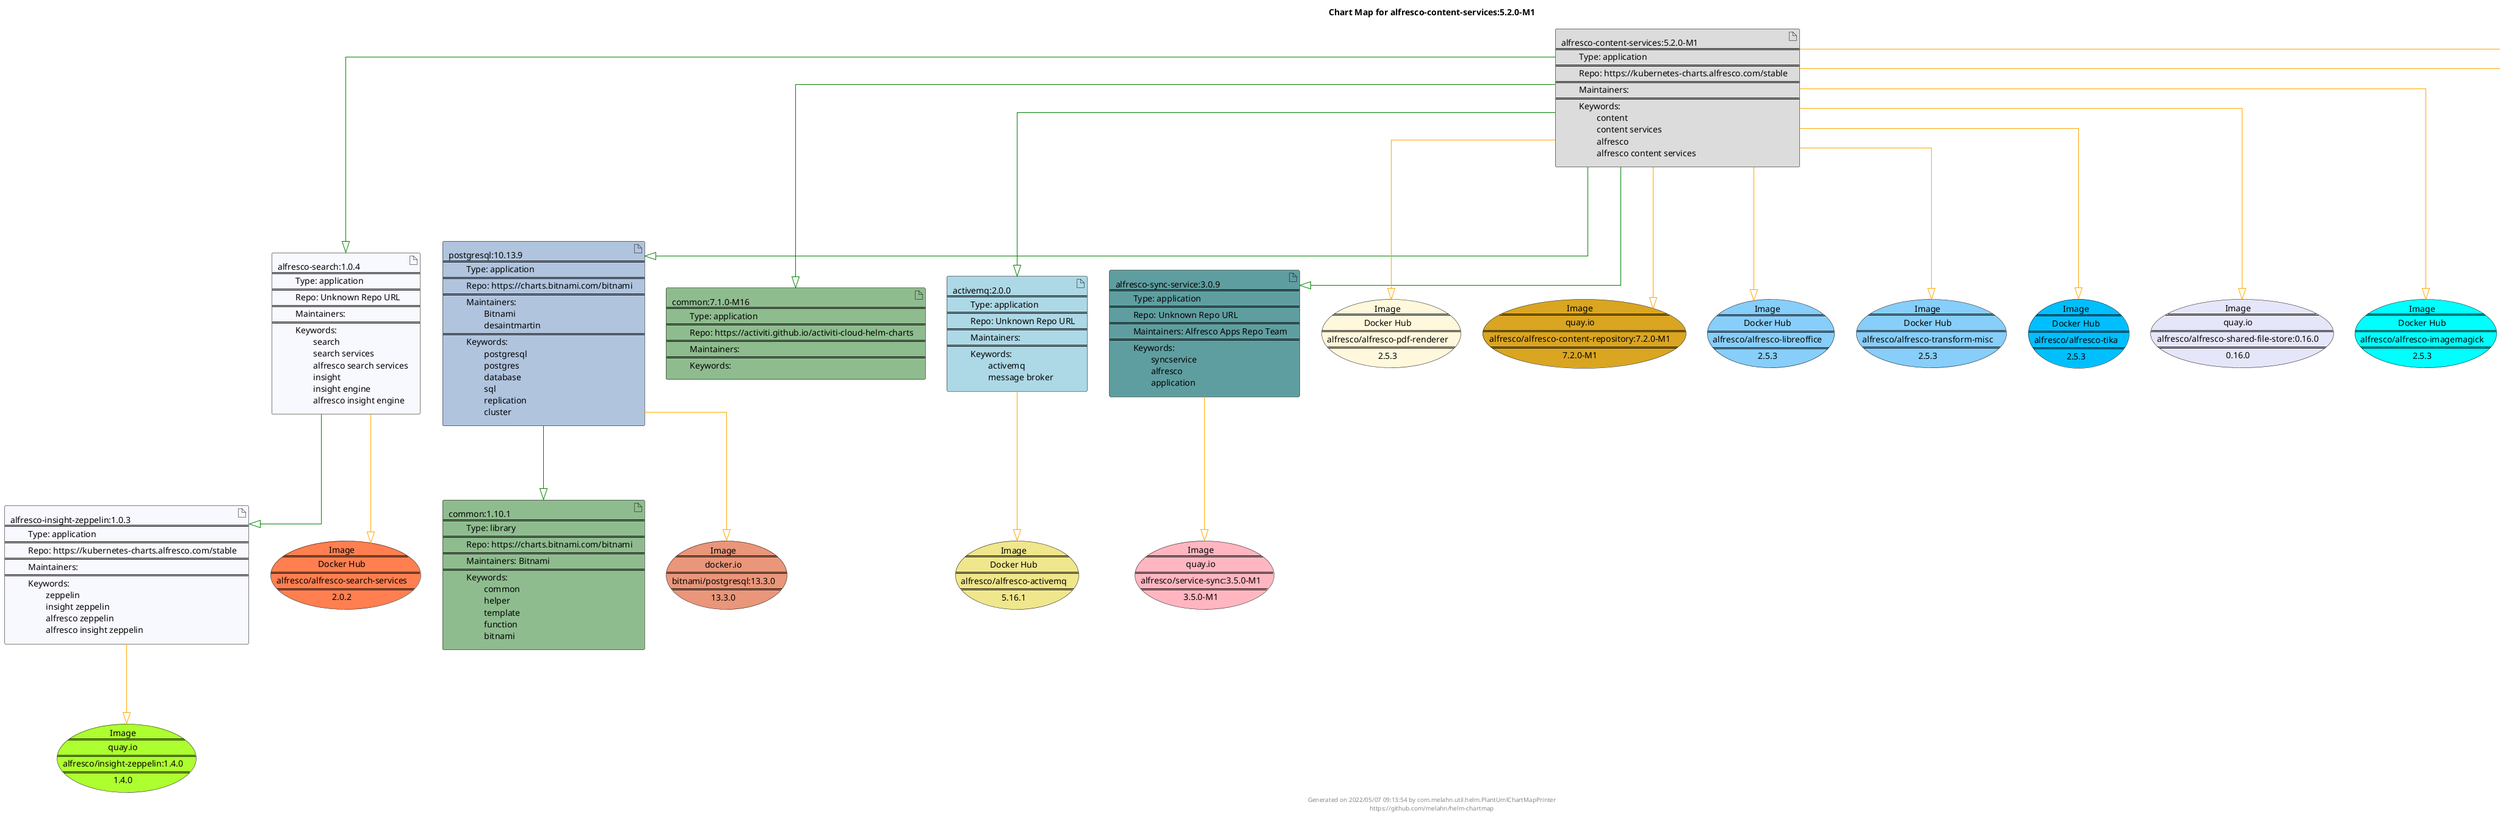 @startuml
skinparam linetype ortho
skinparam backgroundColor white
skinparam usecaseBorderColor black
skinparam usecaseArrowColor LightSlateGray
skinparam artifactBorderColor black
skinparam artifactArrowColor LightSlateGray

title Chart Map for alfresco-content-services:5.2.0-M1

'There are 8 referenced Helm Charts
artifact "alfresco-insight-zeppelin:1.0.3\n====\n\tType: application\n====\n\tRepo: https://kubernetes-charts.alfresco.com/stable\n====\n\tMaintainers: \n====\n\tKeywords: \n\t\tzeppelin\n\t\tinsight zeppelin\n\t\talfresco zeppelin\n\t\talfresco insight zeppelin" as alfresco_insight_zeppelin_1_0_3 #GhostWhite
artifact "alfresco-search:1.0.4\n====\n\tType: application\n====\n\tRepo: Unknown Repo URL\n====\n\tMaintainers: \n====\n\tKeywords: \n\t\tsearch\n\t\tsearch services\n\t\talfresco search services\n\t\tinsight\n\t\tinsight engine\n\t\talfresco insight engine" as alfresco_search_1_0_4 #GhostWhite
artifact "postgresql:10.13.9\n====\n\tType: application\n====\n\tRepo: https://charts.bitnami.com/bitnami\n====\n\tMaintainers: \n\t\tBitnami\n\t\tdesaintmartin\n====\n\tKeywords: \n\t\tpostgresql\n\t\tpostgres\n\t\tdatabase\n\t\tsql\n\t\treplication\n\t\tcluster" as postgresql_10_13_9 #LightSteelBlue
artifact "common:7.1.0-M16\n====\n\tType: application\n====\n\tRepo: https://activiti.github.io/activiti-cloud-helm-charts\n====\n\tMaintainers: \n====\n\tKeywords: " as common_7_1_0_M16 #DarkSeaGreen
artifact "common:1.10.1\n====\n\tType: library\n====\n\tRepo: https://charts.bitnami.com/bitnami\n====\n\tMaintainers: Bitnami\n====\n\tKeywords: \n\t\tcommon\n\t\thelper\n\t\ttemplate\n\t\tfunction\n\t\tbitnami" as common_1_10_1 #DarkSeaGreen
artifact "activemq:2.0.0\n====\n\tType: application\n====\n\tRepo: Unknown Repo URL\n====\n\tMaintainers: \n====\n\tKeywords: \n\t\tactivemq\n\t\tmessage broker" as activemq_2_0_0 #LightBlue
artifact "alfresco-content-services:5.2.0-M1\n====\n\tType: application\n====\n\tRepo: https://kubernetes-charts.alfresco.com/stable\n====\n\tMaintainers: \n====\n\tKeywords: \n\t\tcontent\n\t\tcontent services\n\t\talfresco\n\t\talfresco content services" as alfresco_content_services_5_2_0_M1 #Gainsboro
artifact "alfresco-sync-service:3.0.9\n====\n\tType: application\n====\n\tRepo: Unknown Repo URL\n====\n\tMaintainers: Alfresco Apps Repo Team\n====\n\tKeywords: \n\t\tsyncservice\n\t\talfresco\n\t\tapplication" as alfresco_sync_service_3_0_9 #CadetBlue

'There are 14 referenced Docker Images
usecase "Image\n====\nDocker Hub\n====\nalfresco/alfresco-pdf-renderer\n====\n2.5.3" as alfresco_alfresco_pdf_renderer_2_5_3 #Cornsilk
usecase "Image\n====\nquay.io\n====\nalfresco/alfresco-content-repository:7.2.0-M1\n====\n7.2.0-M1" as quay_io_alfresco_alfresco_content_repository_7_2_0_M1 #GoldenRod
usecase "Image\n====\nDocker Hub\n====\nalfresco/alfresco-search-services\n====\n2.0.2" as alfresco_alfresco_search_services_2_0_2 #Coral
usecase "Image\n====\nDocker Hub\n====\nalfresco/alfresco-libreoffice\n====\n2.5.3" as alfresco_alfresco_libreoffice_2_5_3 #LightSkyBlue
usecase "Image\n====\ndocker.io\n====\nbitnami/postgresql:13.3.0\n====\n13.3.0" as docker_io_bitnami_postgresql_13_3_0 #DarkSalmon
usecase "Image\n====\nDocker Hub\n====\nalfresco/alfresco-transform-misc\n====\n2.5.3" as alfresco_alfresco_transform_misc_2_5_3 #LightSkyBlue
usecase "Image\n====\nDocker Hub\n====\nalfresco/alfresco-tika\n====\n2.5.3" as alfresco_alfresco_tika_2_5_3 #DeepSkyBlue
usecase "Image\n====\nquay.io\n====\nalfresco/insight-zeppelin:1.4.0\n====\n1.4.0" as quay_io_alfresco_insight_zeppelin_1_4_0 #GreenYellow
usecase "Image\n====\nquay.io\n====\nalfresco/alfresco-shared-file-store:0.16.0\n====\n0.16.0" as quay_io_alfresco_alfresco_shared_file_store_0_16_0 #Lavender
usecase "Image\n====\nDocker Hub\n====\nalfresco/alfresco-imagemagick\n====\n2.5.3" as alfresco_alfresco_imagemagick_2_5_3 #Aqua
usecase "Image\n====\nDocker Hub\n====\nalfresco/alfresco-activemq\n====\n5.16.1" as alfresco_alfresco_activemq_5_16_1 #Khaki
usecase "Image\n====\nquay.io\n====\nalfresco/alfresco-transform-router:1.4.1\n====\n1.4.1" as quay_io_alfresco_alfresco_transform_router_1_4_1 #Aqua
usecase "Image\n====\nquay.io\n====\nalfresco/service-sync:3.5.0-M1\n====\n3.5.0-M1" as quay_io_alfresco_service_sync_3_5_0_M1 #LightPink
usecase "Image\n====\nquay.io\n====\nalfresco/alfresco-share:7.2.0-M1\n====\n7.2.0-M1" as quay_io_alfresco_alfresco_share_7_2_0_M1 #LemonChiffon

'Chart Dependencies
alfresco_content_services_5_2_0_M1--[#green]-|>alfresco_search_1_0_4
alfresco_search_1_0_4--[#green]-|>alfresco_insight_zeppelin_1_0_3
alfresco_content_services_5_2_0_M1--[#green]-|>common_7_1_0_M16
alfresco_content_services_5_2_0_M1--[#green]-|>alfresco_sync_service_3_0_9
alfresco_content_services_5_2_0_M1--[#green]-|>activemq_2_0_0
alfresco_content_services_5_2_0_M1--[#green]-|>postgresql_10_13_9
postgresql_10_13_9--[#green]-|>common_1_10_1
alfresco_insight_zeppelin_1_0_3--[#orange]-|>quay_io_alfresco_insight_zeppelin_1_4_0
alfresco_search_1_0_4--[#orange]-|>alfresco_alfresco_search_services_2_0_2
postgresql_10_13_9--[#orange]-|>docker_io_bitnami_postgresql_13_3_0
activemq_2_0_0--[#orange]-|>alfresco_alfresco_activemq_5_16_1
alfresco_content_services_5_2_0_M1--[#orange]-|>quay_io_alfresco_alfresco_transform_router_1_4_1
alfresco_content_services_5_2_0_M1--[#orange]-|>alfresco_alfresco_transform_misc_2_5_3
alfresco_content_services_5_2_0_M1--[#orange]-|>quay_io_alfresco_alfresco_content_repository_7_2_0_M1
alfresco_content_services_5_2_0_M1--[#orange]-|>alfresco_alfresco_tika_2_5_3
alfresco_content_services_5_2_0_M1--[#orange]-|>quay_io_alfresco_alfresco_shared_file_store_0_16_0
alfresco_content_services_5_2_0_M1--[#orange]-|>alfresco_alfresco_imagemagick_2_5_3
alfresco_content_services_5_2_0_M1--[#orange]-|>alfresco_alfresco_libreoffice_2_5_3
alfresco_content_services_5_2_0_M1--[#orange]-|>quay_io_alfresco_alfresco_share_7_2_0_M1
alfresco_content_services_5_2_0_M1--[#orange]-|>alfresco_alfresco_pdf_renderer_2_5_3
alfresco_sync_service_3_0_9--[#orange]-|>quay_io_alfresco_service_sync_3_5_0_M1

center footer Generated on 2022/05/07 09:13:54 by com.melahn.util.helm.PlantUmlChartMapPrinter\nhttps://github.com/melahn/helm-chartmap
@enduml
